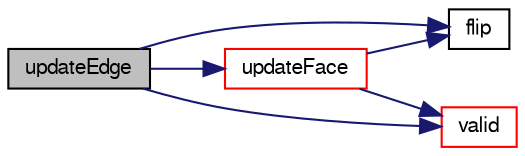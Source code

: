 digraph "updateEdge"
{
  bgcolor="transparent";
  edge [fontname="FreeSans",fontsize="10",labelfontname="FreeSans",labelfontsize="10"];
  node [fontname="FreeSans",fontsize="10",shape=record];
  rankdir="LR";
  Node91 [label="updateEdge",height=0.2,width=0.4,color="black", fillcolor="grey75", style="filled", fontcolor="black"];
  Node91 -> Node92 [color="midnightblue",fontsize="10",style="solid",fontname="FreeSans"];
  Node92 [label="flip",height=0.2,width=0.4,color="black",URL="$a24678.html#a126cb0362ae2e7935520fb27343bad31",tooltip="Reverse orientation. "];
  Node91 -> Node93 [color="midnightblue",fontsize="10",style="solid",fontname="FreeSans"];
  Node93 [label="updateFace",height=0.2,width=0.4,color="red",URL="$a24678.html#a1e306814f69f522bb05cc93f2b510a14",tooltip="Influence of edge on face. "];
  Node93 -> Node94 [color="midnightblue",fontsize="10",style="solid",fontname="FreeSans"];
  Node94 [label="valid",height=0.2,width=0.4,color="red",URL="$a24678.html#aa4ad85c1548bba1f67ef9566c82f7baa",tooltip="Check whether origin has been changed at all or. "];
  Node93 -> Node92 [color="midnightblue",fontsize="10",style="solid",fontname="FreeSans"];
  Node91 -> Node94 [color="midnightblue",fontsize="10",style="solid",fontname="FreeSans"];
}
